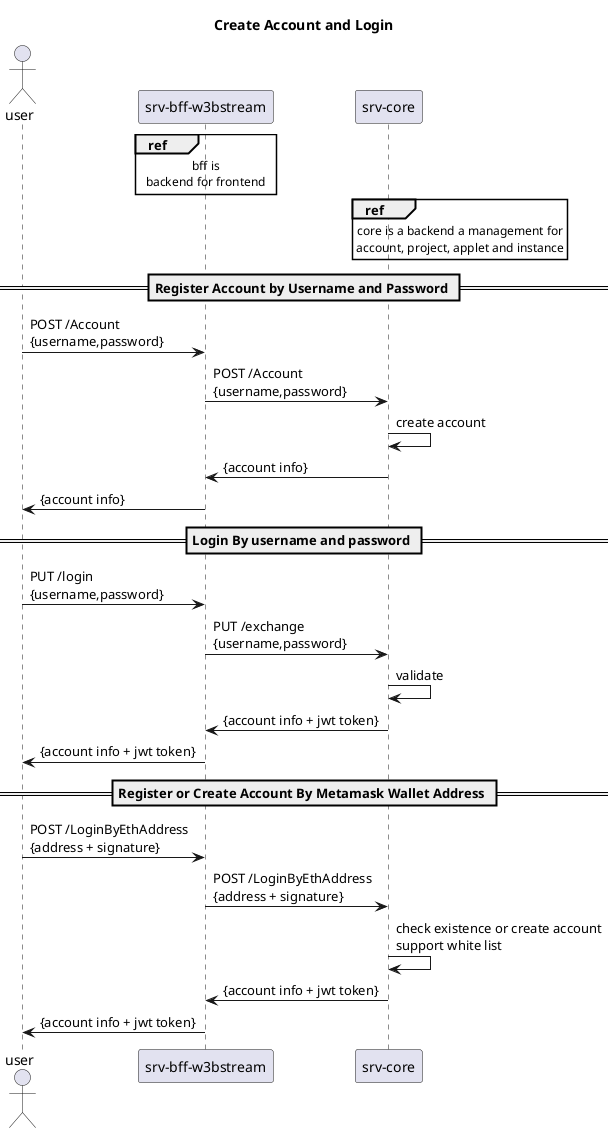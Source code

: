 @startuml

title: Create Account and Login

actor       "user"              as cli
participant "srv-bff-w3bstream" as bff
participant "srv-core"          as core

ref over bff
bff is
backend for frontend
end ref

ref over core
core is a backend a management for
account, project, applet and instance
end ref

== Register Account by Username and Password ==

cli  -> bff:  POST /Account\n{username,password}
bff  -> core: POST /Account\n{username,password}
core -> core: create account
core -> bff:  {account info}
bff  -> cli:  {account info}


== Login By username and password ==

cli  -> bff:  PUT /login\n{username,password}
bff  -> core: PUT /exchange\n{username,password}
core -> core: validate
core -> bff:  {account info + jwt token}
bff  -> cli:  {account info + jwt token}


== Register or Create Account By Metamask Wallet Address ==

cli  -> bff:  POST /LoginByEthAddress\n{address + signature}
bff  -> core: POST /LoginByEthAddress\n{address + signature}
core -> core: check existence or create account\nsupport white list
core -> bff:  {account info + jwt token}
bff  -> cli:  {account info + jwt token}

@enduml
